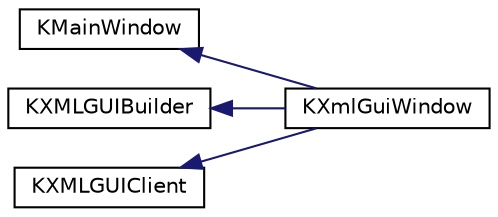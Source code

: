 digraph "Graphical Class Hierarchy"
{
  edge [fontname="Helvetica",fontsize="10",labelfontname="Helvetica",labelfontsize="10"];
  node [fontname="Helvetica",fontsize="10",shape=record];
  rankdir="LR";
  Node10 [label="KMainWindow",height=0.2,width=0.4,color="black", fillcolor="white", style="filled",URL="$classKMainWindow.html",tooltip="KDE top level main window "];
  Node10 -> Node1 [dir="back",color="midnightblue",fontsize="10",style="solid",fontname="Helvetica"];
  Node1 [label="KXmlGuiWindow",height=0.2,width=0.4,color="black", fillcolor="white", style="filled",URL="$classKXmlGuiWindow.html",tooltip="KDE top level main window with predefined action layout "];
  Node3 [label="KXMLGUIBuilder",height=0.2,width=0.4,color="black", fillcolor="white", style="filled",URL="$classKXMLGUIBuilder.html",tooltip="Implements the creation of the GUI (menubar, menus and toolbars) as requested by the GUI factory..."];
  Node3 -> Node1 [dir="back",color="midnightblue",fontsize="10",style="solid",fontname="Helvetica"];
  Node0 [label="KXMLGUIClient",height=0.2,width=0.4,color="black", fillcolor="white", style="filled",URL="$classKXMLGUIClient.html",tooltip="A KXMLGUIClient can be used with KXMLGUIFactory to create a GUI from actions and an XML document..."];
  Node0 -> Node1 [dir="back",color="midnightblue",fontsize="10",style="solid",fontname="Helvetica"];
}
